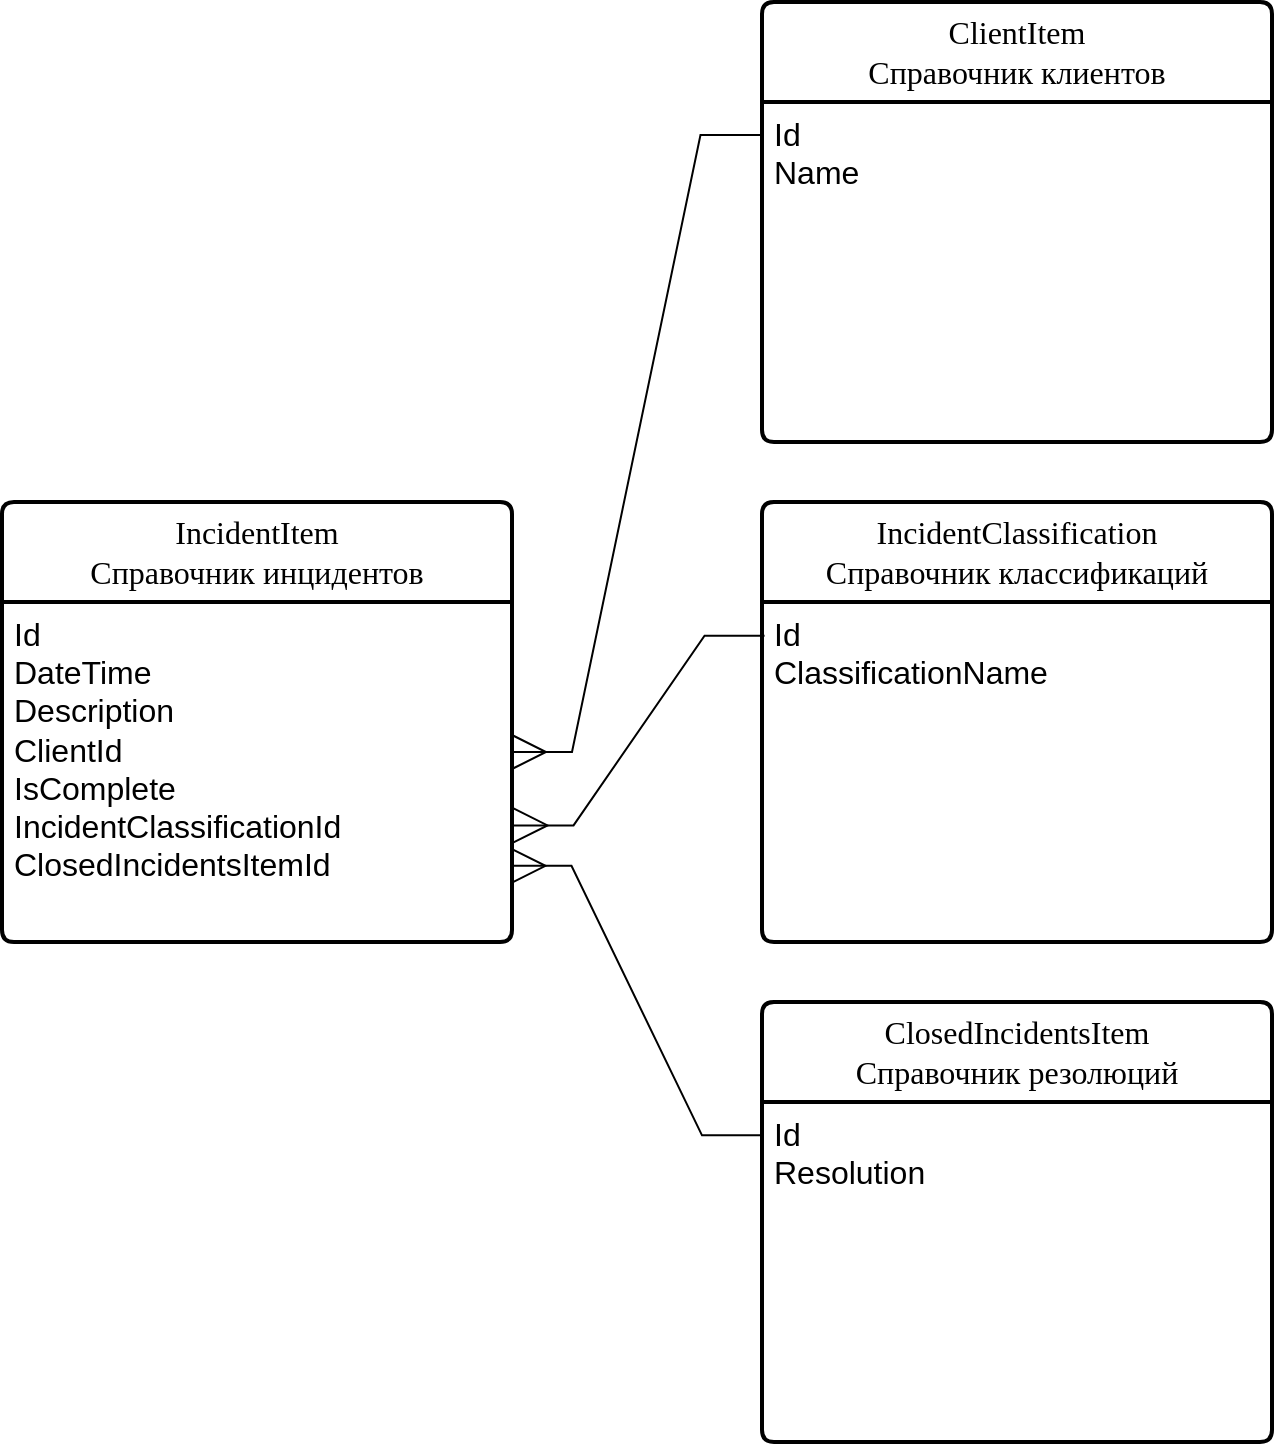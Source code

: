 <mxfile version="26.1.1">
  <diagram name="Page-1" id="e56a1550-8fbb-45ad-956c-1786394a9013">
    <mxGraphModel dx="1434" dy="-420" grid="0" gridSize="10" guides="1" tooltips="1" connect="1" arrows="1" fold="1" page="0" pageScale="1" pageWidth="1100" pageHeight="850" background="none" math="0" shadow="0">
      <root>
        <mxCell id="0" />
        <mxCell id="1" parent="0" />
        <mxCell id="0LdscE0Iv_Stk3wDji6h-158" value="&lt;font style=&quot;font-size: 16px;&quot;&gt;&lt;font style=&quot;&quot; face=&quot;Verdana&quot;&gt;&lt;span style=&quot;text-wrap-mode: nowrap;&quot;&gt;IncidentItem&lt;/span&gt;&lt;/font&gt;&lt;br&gt;&lt;font style=&quot;&quot; face=&quot;Verdana&quot;&gt;&lt;span style=&quot;text-wrap-mode: nowrap;&quot;&gt;Справочник инцидентов&lt;/span&gt;&lt;/font&gt;&lt;/font&gt;" style="swimlane;childLayout=stackLayout;horizontal=1;startSize=50;horizontalStack=0;rounded=1;fontSize=14;fontStyle=0;strokeWidth=2;resizeParent=0;resizeLast=1;shadow=0;dashed=0;align=center;arcSize=4;whiteSpace=wrap;html=1;" parent="1" vertex="1">
          <mxGeometry x="35" y="1800" width="255" height="220" as="geometry" />
        </mxCell>
        <mxCell id="0LdscE0Iv_Stk3wDji6h-159" value="&lt;font style=&quot;font-size: 16px;&quot;&gt;Id&lt;br&gt;DateTime&lt;br&gt;Description&lt;/font&gt;&lt;div&gt;&lt;span style=&quot;font-size: 16px; background-color: transparent; color: light-dark(rgb(0, 0, 0), rgb(255, 255, 255));&quot;&gt;ClientId&lt;/span&gt;&lt;/div&gt;&lt;div&gt;&lt;font style=&quot;font-size: 16px;&quot;&gt;IsComplete&lt;/font&gt;&lt;/div&gt;&lt;div&gt;&lt;font style=&quot;font-size: 16px;&quot;&gt;IncidentClassificationId&lt;/font&gt;&lt;/div&gt;&lt;div&gt;&lt;font style=&quot;font-size: 16px;&quot;&gt;ClosedIncidentsItemId&lt;/font&gt;&lt;/div&gt;" style="align=left;strokeColor=none;fillColor=none;spacingLeft=4;spacingRight=4;fontSize=12;verticalAlign=top;resizable=0;rotatable=0;part=1;html=1;whiteSpace=wrap;" parent="0LdscE0Iv_Stk3wDji6h-158" vertex="1">
          <mxGeometry y="50" width="255" height="170" as="geometry" />
        </mxCell>
        <mxCell id="0LdscE0Iv_Stk3wDji6h-185" value="&lt;font style=&quot;&quot;&gt;&lt;font face=&quot;Verdana&quot;&gt;&lt;span style=&quot;font-size: 16px; text-wrap-mode: nowrap;&quot;&gt;ClientItem&lt;/span&gt;&lt;/font&gt;&lt;br&gt;&lt;font face=&quot;Verdana&quot;&gt;&lt;span style=&quot;font-size: 16px; text-wrap-mode: nowrap;&quot;&gt;Справочник клиентов&lt;/span&gt;&lt;/font&gt;&lt;/font&gt;" style="swimlane;childLayout=stackLayout;horizontal=1;startSize=50;horizontalStack=0;rounded=1;fontSize=14;fontStyle=0;strokeWidth=2;resizeParent=0;resizeLast=1;shadow=0;dashed=0;align=center;arcSize=4;whiteSpace=wrap;html=1;" parent="1" vertex="1">
          <mxGeometry x="415" y="1550" width="255" height="220" as="geometry" />
        </mxCell>
        <mxCell id="0LdscE0Iv_Stk3wDji6h-186" value="&lt;font style=&quot;&quot;&gt;&lt;span style=&quot;font-size: 16px;&quot;&gt;Id&lt;/span&gt;&lt;br&gt;&lt;span style=&quot;font-size: 16px;&quot;&gt;Name&lt;/span&gt;&lt;/font&gt;" style="align=left;strokeColor=none;fillColor=none;spacingLeft=4;spacingRight=4;fontSize=12;verticalAlign=top;resizable=0;rotatable=0;part=1;html=1;whiteSpace=wrap;" parent="0LdscE0Iv_Stk3wDji6h-185" vertex="1">
          <mxGeometry y="50" width="255" height="170" as="geometry" />
        </mxCell>
        <mxCell id="0LdscE0Iv_Stk3wDji6h-187" value="&lt;font style=&quot;&quot;&gt;&lt;font face=&quot;Verdana&quot;&gt;&lt;span style=&quot;font-size: 16px; text-wrap-mode: nowrap;&quot;&gt;IncidentClassification&lt;/span&gt;&lt;/font&gt;&lt;br&gt;&lt;font face=&quot;Verdana&quot;&gt;&lt;span style=&quot;font-size: 16px; text-wrap-mode: nowrap;&quot;&gt;Справочник классификаций&lt;/span&gt;&lt;/font&gt;&lt;/font&gt;" style="swimlane;childLayout=stackLayout;horizontal=1;startSize=50;horizontalStack=0;rounded=1;fontSize=14;fontStyle=0;strokeWidth=2;resizeParent=0;resizeLast=1;shadow=0;dashed=0;align=center;arcSize=4;whiteSpace=wrap;html=1;" parent="1" vertex="1">
          <mxGeometry x="415" y="1800" width="255" height="220" as="geometry" />
        </mxCell>
        <mxCell id="0LdscE0Iv_Stk3wDji6h-188" value="&lt;font style=&quot;&quot;&gt;&lt;span style=&quot;font-size: 16px;&quot;&gt;Id&lt;/span&gt;&lt;br&gt;&lt;span style=&quot;font-size: 16px;&quot;&gt;ClassificationName&lt;/span&gt;&lt;/font&gt;" style="align=left;strokeColor=none;fillColor=none;spacingLeft=4;spacingRight=4;fontSize=12;verticalAlign=top;resizable=0;rotatable=0;part=1;html=1;whiteSpace=wrap;" parent="0LdscE0Iv_Stk3wDji6h-187" vertex="1">
          <mxGeometry y="50" width="255" height="170" as="geometry" />
        </mxCell>
        <mxCell id="0LdscE0Iv_Stk3wDji6h-189" value="&lt;font style=&quot;&quot;&gt;&lt;font face=&quot;Verdana&quot;&gt;&lt;span style=&quot;font-size: 16px; text-wrap-mode: nowrap;&quot;&gt;ClosedIncidentsItem&lt;/span&gt;&lt;/font&gt;&lt;br&gt;&lt;span style=&quot;font-family: Verdana; font-size: 16px; text-wrap-mode: nowrap;&quot;&gt;Справочник резолюций&lt;/span&gt;&lt;/font&gt;" style="swimlane;childLayout=stackLayout;horizontal=1;startSize=50;horizontalStack=0;rounded=1;fontSize=14;fontStyle=0;strokeWidth=2;resizeParent=0;resizeLast=1;shadow=0;dashed=0;align=center;arcSize=4;whiteSpace=wrap;html=1;" parent="1" vertex="1">
          <mxGeometry x="415" y="2050" width="255" height="220" as="geometry">
            <mxRectangle x="415" y="2050" width="240" height="50" as="alternateBounds" />
          </mxGeometry>
        </mxCell>
        <mxCell id="0LdscE0Iv_Stk3wDji6h-190" value="&lt;font style=&quot;&quot;&gt;&lt;span style=&quot;font-size: 16px;&quot;&gt;Id&lt;/span&gt;&lt;br&gt;&lt;span style=&quot;font-size: 16px;&quot;&gt;Resolution&lt;/span&gt;&lt;/font&gt;" style="align=left;strokeColor=none;fillColor=none;spacingLeft=4;spacingRight=4;fontSize=12;verticalAlign=top;resizable=0;rotatable=0;part=1;html=1;whiteSpace=wrap;" parent="0LdscE0Iv_Stk3wDji6h-189" vertex="1">
          <mxGeometry y="50" width="255" height="170" as="geometry" />
        </mxCell>
        <mxCell id="0LdscE0Iv_Stk3wDji6h-192" value="" style="edgeStyle=entityRelationEdgeStyle;fontSize=12;html=1;endArrow=none;startArrow=ERmany;rounded=0;entryX=-0.003;entryY=0.097;entryDx=0;entryDy=0;entryPerimeter=0;strokeWidth=1;endSize=15;targetPerimeterSpacing=0;startSize=15;startFill=0;endFill=0;" parent="1" target="0LdscE0Iv_Stk3wDji6h-186" edge="1">
          <mxGeometry width="100" height="100" relative="1" as="geometry">
            <mxPoint x="290" y="1925" as="sourcePoint" />
            <mxPoint x="310" y="1800" as="targetPoint" />
          </mxGeometry>
        </mxCell>
        <mxCell id="0LdscE0Iv_Stk3wDji6h-193" value="" style="edgeStyle=entityRelationEdgeStyle;fontSize=12;html=1;endArrow=none;startArrow=ERmany;rounded=0;exitX=1.003;exitY=0.657;exitDx=0;exitDy=0;exitPerimeter=0;strokeWidth=1;endSize=15;targetPerimeterSpacing=0;startSize=15;startFill=0;endFill=0;entryX=0.005;entryY=0.099;entryDx=0;entryDy=0;entryPerimeter=0;" parent="1" source="0LdscE0Iv_Stk3wDji6h-159" target="0LdscE0Iv_Stk3wDji6h-188" edge="1">
          <mxGeometry width="100" height="100" relative="1" as="geometry">
            <mxPoint x="301" y="1952" as="sourcePoint" />
            <mxPoint x="410" y="1870" as="targetPoint" />
          </mxGeometry>
        </mxCell>
        <mxCell id="0LdscE0Iv_Stk3wDji6h-194" value="" style="edgeStyle=entityRelationEdgeStyle;fontSize=12;html=1;endArrow=none;startArrow=ERmany;rounded=0;exitX=0.999;exitY=0.776;exitDx=0;exitDy=0;strokeWidth=1;endSize=15;targetPerimeterSpacing=0;startSize=15;startFill=0;endFill=0;entryX=0;entryY=0.098;entryDx=0;entryDy=0;entryPerimeter=0;exitPerimeter=0;" parent="1" source="0LdscE0Iv_Stk3wDji6h-159" target="0LdscE0Iv_Stk3wDji6h-190" edge="1">
          <mxGeometry width="100" height="100" relative="1" as="geometry">
            <mxPoint x="305" y="1971" as="sourcePoint" />
            <mxPoint x="420" y="1880" as="targetPoint" />
          </mxGeometry>
        </mxCell>
      </root>
    </mxGraphModel>
  </diagram>
</mxfile>
